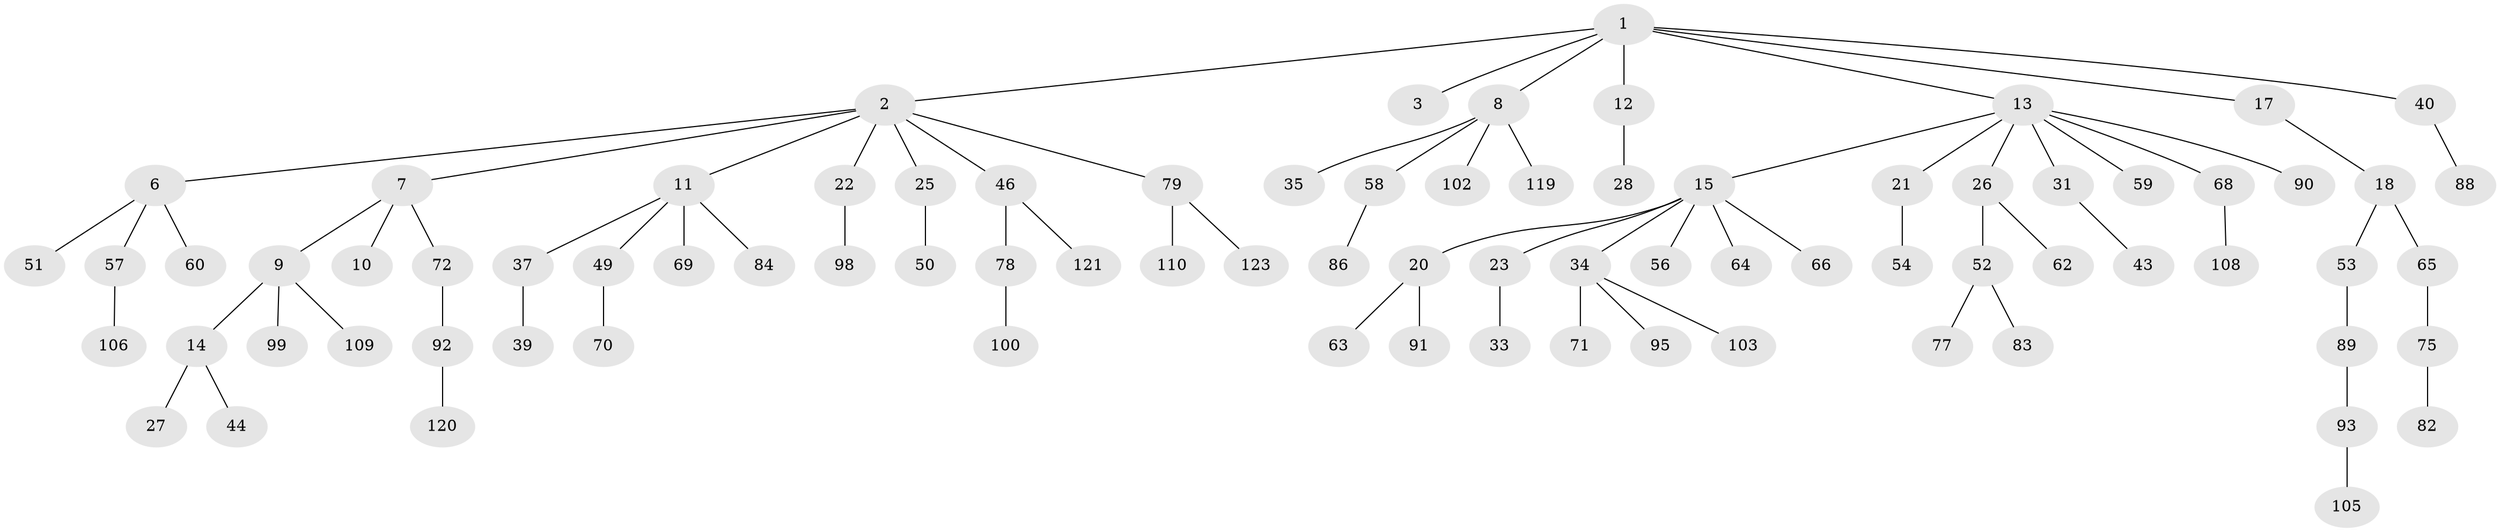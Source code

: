 // original degree distribution, {6: 0.016129032258064516, 2: 0.25, 4: 0.056451612903225805, 3: 0.1532258064516129, 5: 0.03225806451612903, 7: 0.008064516129032258, 1: 0.4838709677419355}
// Generated by graph-tools (version 1.1) at 2025/11/02/27/25 16:11:25]
// undirected, 83 vertices, 82 edges
graph export_dot {
graph [start="1"]
  node [color=gray90,style=filled];
  1 [super="+5"];
  2 [super="+4"];
  3 [super="+45"];
  6 [super="+114"];
  7 [super="+36"];
  8 [super="+24"];
  9 [super="+38"];
  10 [super="+96"];
  11 [super="+19"];
  12;
  13 [super="+30"];
  14 [super="+16"];
  15 [super="+32"];
  17;
  18 [super="+47"];
  20 [super="+29"];
  21 [super="+124"];
  22 [super="+112"];
  23 [super="+85"];
  25 [super="+101"];
  26 [super="+42"];
  27;
  28;
  31 [super="+87"];
  33 [super="+41"];
  34 [super="+118"];
  35 [super="+67"];
  37;
  39 [super="+48"];
  40 [super="+76"];
  43;
  44;
  46 [super="+115"];
  49;
  50;
  51;
  52 [super="+61"];
  53 [super="+55"];
  54;
  56;
  57 [super="+80"];
  58 [super="+74"];
  59 [super="+104"];
  60 [super="+81"];
  62 [super="+111"];
  63;
  64;
  65;
  66;
  68;
  69;
  70;
  71;
  72 [super="+73"];
  75 [super="+107"];
  77 [super="+116"];
  78 [super="+94"];
  79;
  82;
  83;
  84 [super="+113"];
  86;
  88;
  89 [super="+97"];
  90;
  91;
  92 [super="+117"];
  93;
  95;
  98;
  99;
  100;
  102;
  103;
  105 [super="+122"];
  106;
  108;
  109;
  110;
  119;
  120;
  121;
  123;
  1 -- 2;
  1 -- 3;
  1 -- 8;
  1 -- 12;
  1 -- 40;
  1 -- 13;
  1 -- 17;
  2 -- 6;
  2 -- 11;
  2 -- 22;
  2 -- 79;
  2 -- 25;
  2 -- 46;
  2 -- 7;
  6 -- 51;
  6 -- 57;
  6 -- 60;
  7 -- 9;
  7 -- 10;
  7 -- 72;
  8 -- 58;
  8 -- 35;
  8 -- 102;
  8 -- 119;
  9 -- 14;
  9 -- 99;
  9 -- 109;
  11 -- 37;
  11 -- 49;
  11 -- 69;
  11 -- 84;
  12 -- 28;
  13 -- 15;
  13 -- 21;
  13 -- 26;
  13 -- 31;
  13 -- 68;
  13 -- 90;
  13 -- 59;
  14 -- 27;
  14 -- 44;
  15 -- 20;
  15 -- 23;
  15 -- 66;
  15 -- 56;
  15 -- 34;
  15 -- 64;
  17 -- 18;
  18 -- 53;
  18 -- 65;
  20 -- 63;
  20 -- 91;
  21 -- 54;
  22 -- 98;
  23 -- 33;
  25 -- 50;
  26 -- 62;
  26 -- 52;
  31 -- 43;
  34 -- 71;
  34 -- 95;
  34 -- 103;
  37 -- 39;
  40 -- 88;
  46 -- 78;
  46 -- 121;
  49 -- 70;
  52 -- 77;
  52 -- 83;
  53 -- 89;
  57 -- 106;
  58 -- 86;
  65 -- 75;
  68 -- 108;
  72 -- 92;
  75 -- 82;
  78 -- 100;
  79 -- 110;
  79 -- 123;
  89 -- 93;
  92 -- 120;
  93 -- 105;
}
